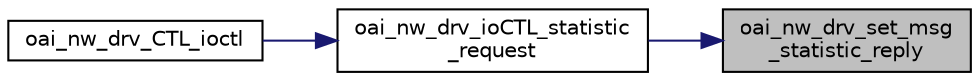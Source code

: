 digraph "oai_nw_drv_set_msg_statistic_reply"
{
 // LATEX_PDF_SIZE
  edge [fontname="Helvetica",fontsize="10",labelfontname="Helvetica",labelfontsize="10"];
  node [fontname="Helvetica",fontsize="10",shape=record];
  rankdir="RL";
  Node1 [label="oai_nw_drv_set_msg\l_statistic_reply",height=0.2,width=0.4,color="black", fillcolor="grey75", style="filled", fontcolor="black",tooltip=" "];
  Node1 -> Node2 [dir="back",color="midnightblue",fontsize="10",style="solid",fontname="Helvetica"];
  Node2 [label="oai_nw_drv_ioCTL_statistic\l_request",height=0.2,width=0.4,color="black", fillcolor="white", style="filled",URL="$LITE_2ioctl_8c.html#a31404773d6f582f804762908a7102cb4",tooltip=" "];
  Node2 -> Node3 [dir="back",color="midnightblue",fontsize="10",style="solid",fontname="Helvetica"];
  Node3 [label="oai_nw_drv_CTL_ioctl",height=0.2,width=0.4,color="black", fillcolor="white", style="filled",URL="$group__em.html#ga9c6a83cdd610a00574a61dbcd70aa8d2",tooltip=" "];
}

